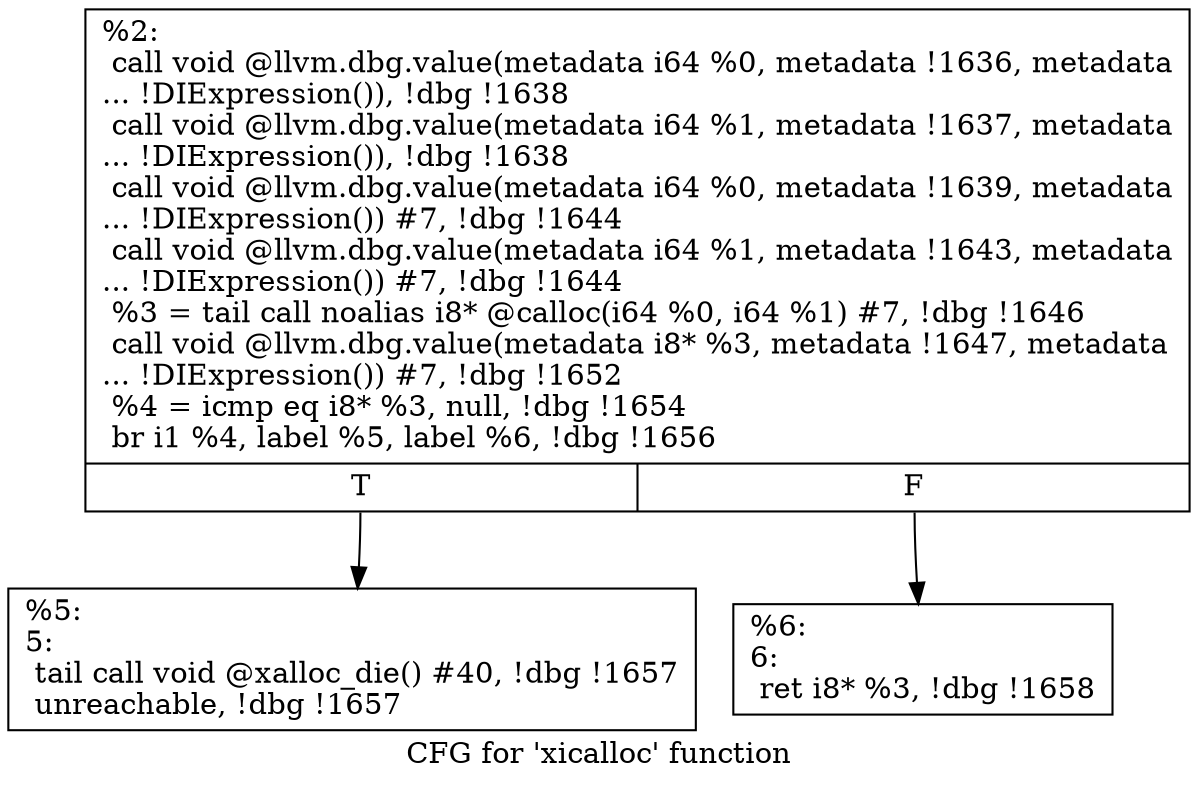 digraph "CFG for 'xicalloc' function" {
	label="CFG for 'xicalloc' function";

	Node0x14b7a90 [shape=record,label="{%2:\l  call void @llvm.dbg.value(metadata i64 %0, metadata !1636, metadata\l... !DIExpression()), !dbg !1638\l  call void @llvm.dbg.value(metadata i64 %1, metadata !1637, metadata\l... !DIExpression()), !dbg !1638\l  call void @llvm.dbg.value(metadata i64 %0, metadata !1639, metadata\l... !DIExpression()) #7, !dbg !1644\l  call void @llvm.dbg.value(metadata i64 %1, metadata !1643, metadata\l... !DIExpression()) #7, !dbg !1644\l  %3 = tail call noalias i8* @calloc(i64 %0, i64 %1) #7, !dbg !1646\l  call void @llvm.dbg.value(metadata i8* %3, metadata !1647, metadata\l... !DIExpression()) #7, !dbg !1652\l  %4 = icmp eq i8* %3, null, !dbg !1654\l  br i1 %4, label %5, label %6, !dbg !1656\l|{<s0>T|<s1>F}}"];
	Node0x14b7a90:s0 -> Node0x14b87c0;
	Node0x14b7a90:s1 -> Node0x14b8810;
	Node0x14b87c0 [shape=record,label="{%5:\l5:                                                \l  tail call void @xalloc_die() #40, !dbg !1657\l  unreachable, !dbg !1657\l}"];
	Node0x14b8810 [shape=record,label="{%6:\l6:                                                \l  ret i8* %3, !dbg !1658\l}"];
}

